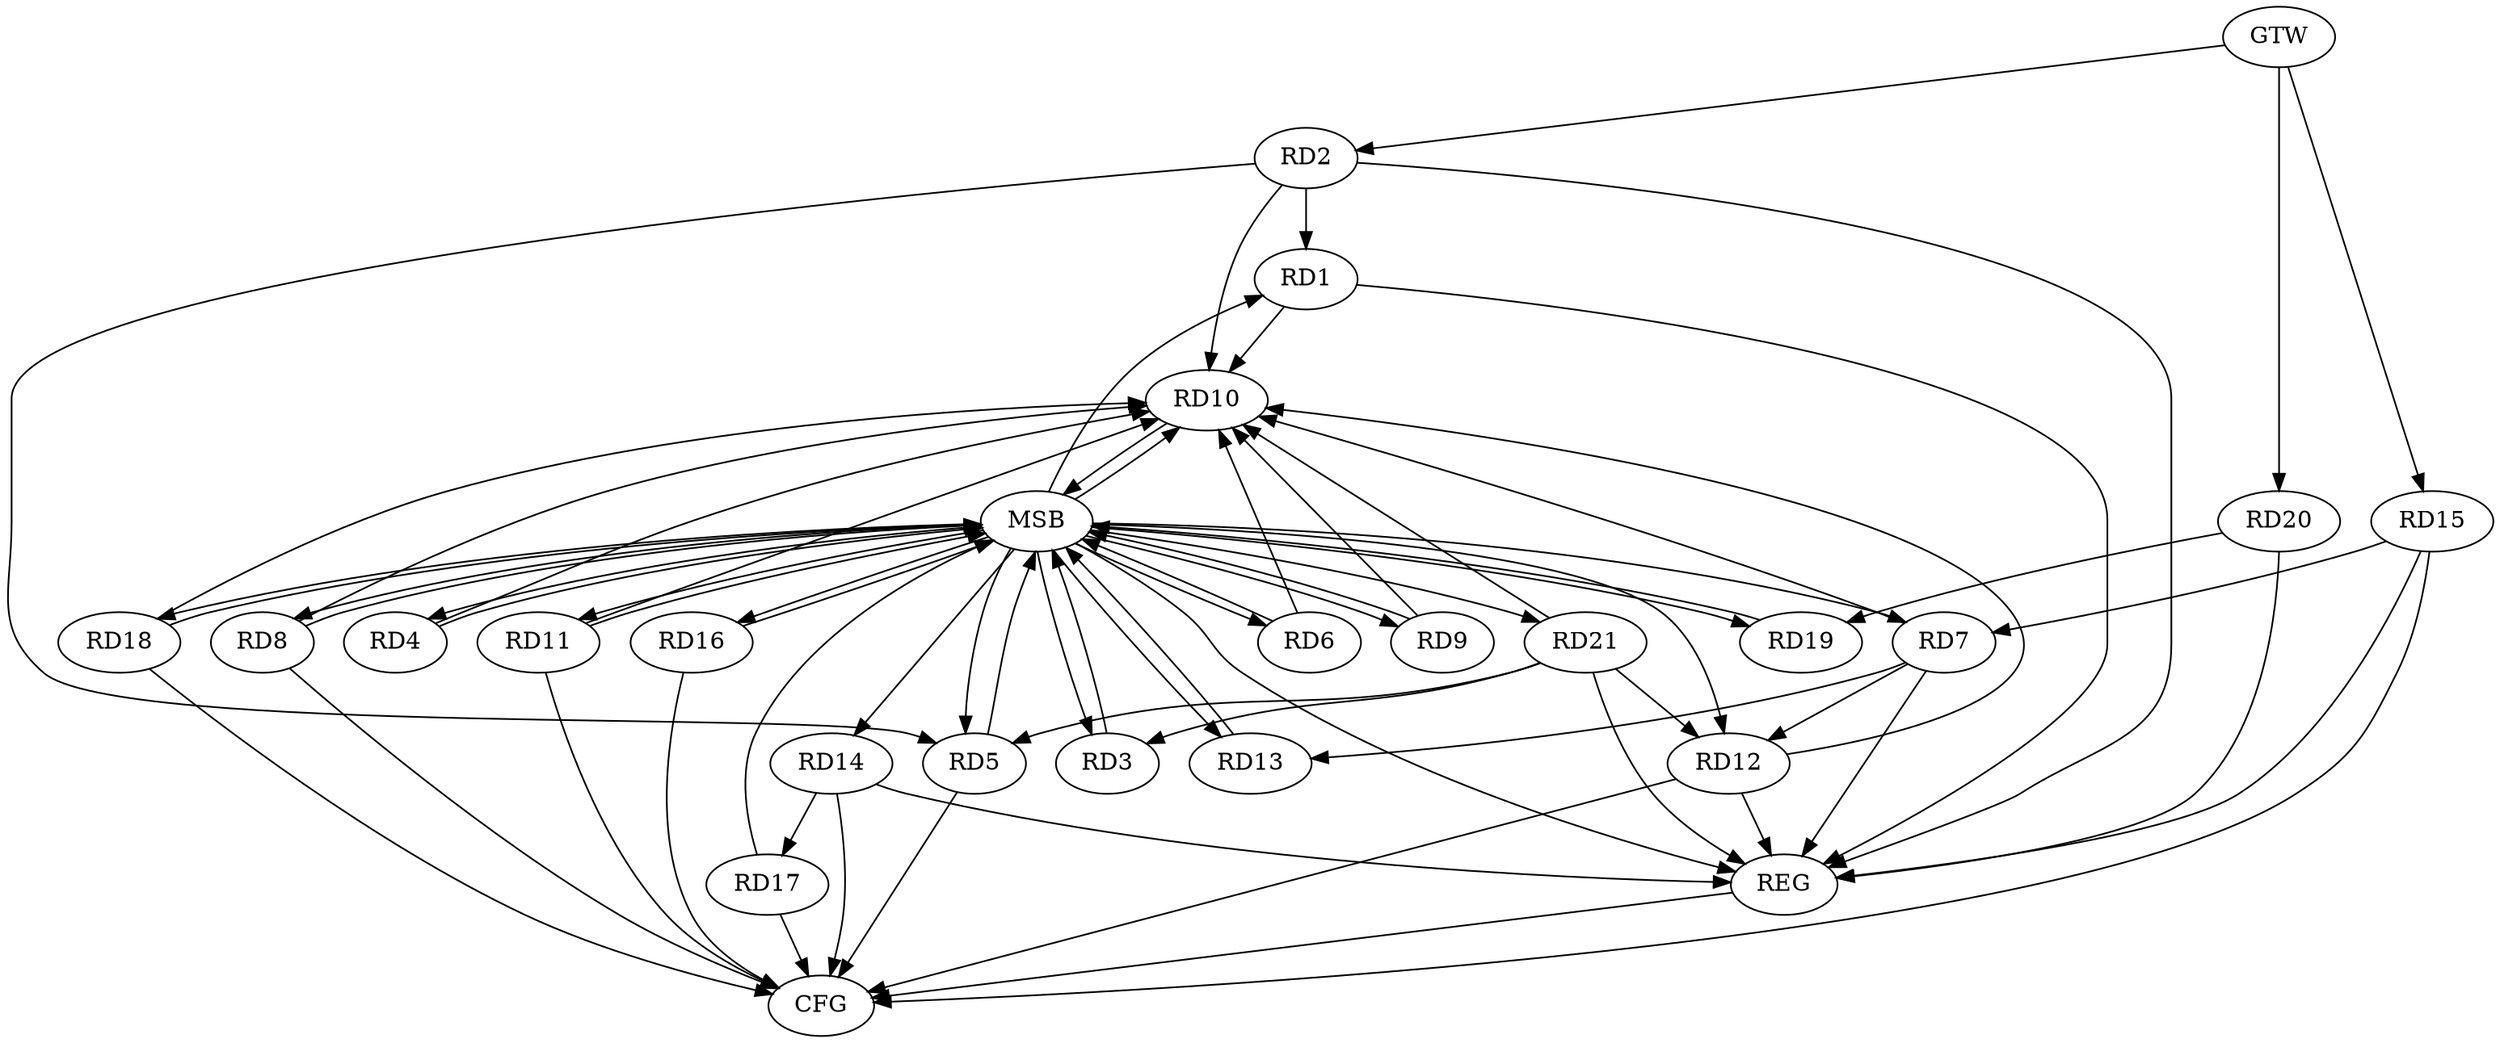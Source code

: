strict digraph G {
  RD1 [ label="RD1" ];
  RD2 [ label="RD2" ];
  RD3 [ label="RD3" ];
  RD4 [ label="RD4" ];
  RD5 [ label="RD5" ];
  RD6 [ label="RD6" ];
  RD7 [ label="RD7" ];
  RD8 [ label="RD8" ];
  RD9 [ label="RD9" ];
  RD10 [ label="RD10" ];
  RD11 [ label="RD11" ];
  RD12 [ label="RD12" ];
  RD13 [ label="RD13" ];
  RD14 [ label="RD14" ];
  RD15 [ label="RD15" ];
  RD16 [ label="RD16" ];
  RD17 [ label="RD17" ];
  RD18 [ label="RD18" ];
  RD19 [ label="RD19" ];
  RD20 [ label="RD20" ];
  RD21 [ label="RD21" ];
  GTW [ label="GTW" ];
  REG [ label="REG" ];
  MSB [ label="MSB" ];
  CFG [ label="CFG" ];
  RD2 -> RD1;
  RD1 -> RD10;
  RD2 -> RD5;
  RD2 -> RD10;
  RD21 -> RD3;
  RD21 -> RD5;
  RD7 -> RD12;
  RD7 -> RD13;
  RD15 -> RD7;
  RD21 -> RD10;
  RD21 -> RD12;
  RD14 -> RD17;
  RD20 -> RD19;
  GTW -> RD2;
  GTW -> RD15;
  GTW -> RD20;
  RD1 -> REG;
  RD2 -> REG;
  RD7 -> REG;
  RD12 -> REG;
  RD14 -> REG;
  RD15 -> REG;
  RD20 -> REG;
  RD21 -> REG;
  RD3 -> MSB;
  MSB -> RD16;
  MSB -> REG;
  RD4 -> MSB;
  RD5 -> MSB;
  RD6 -> MSB;
  MSB -> RD8;
  MSB -> RD18;
  MSB -> RD21;
  RD8 -> MSB;
  MSB -> RD3;
  MSB -> RD11;
  RD9 -> MSB;
  MSB -> RD19;
  RD10 -> MSB;
  MSB -> RD5;
  RD11 -> MSB;
  MSB -> RD10;
  RD13 -> MSB;
  MSB -> RD1;
  RD16 -> MSB;
  RD17 -> MSB;
  MSB -> RD4;
  MSB -> RD6;
  MSB -> RD12;
  RD18 -> MSB;
  MSB -> RD9;
  MSB -> RD13;
  MSB -> RD14;
  RD19 -> MSB;
  MSB -> RD7;
  RD18 -> CFG;
  RD15 -> CFG;
  RD5 -> CFG;
  RD17 -> CFG;
  RD16 -> CFG;
  RD8 -> CFG;
  RD14 -> CFG;
  RD12 -> CFG;
  RD11 -> CFG;
  REG -> CFG;
  RD7 -> RD10;
  RD9 -> RD10;
  RD18 -> RD10;
  RD11 -> RD10;
  RD4 -> RD10;
  RD12 -> RD10;
  RD6 -> RD10;
  RD8 -> RD10;
}
